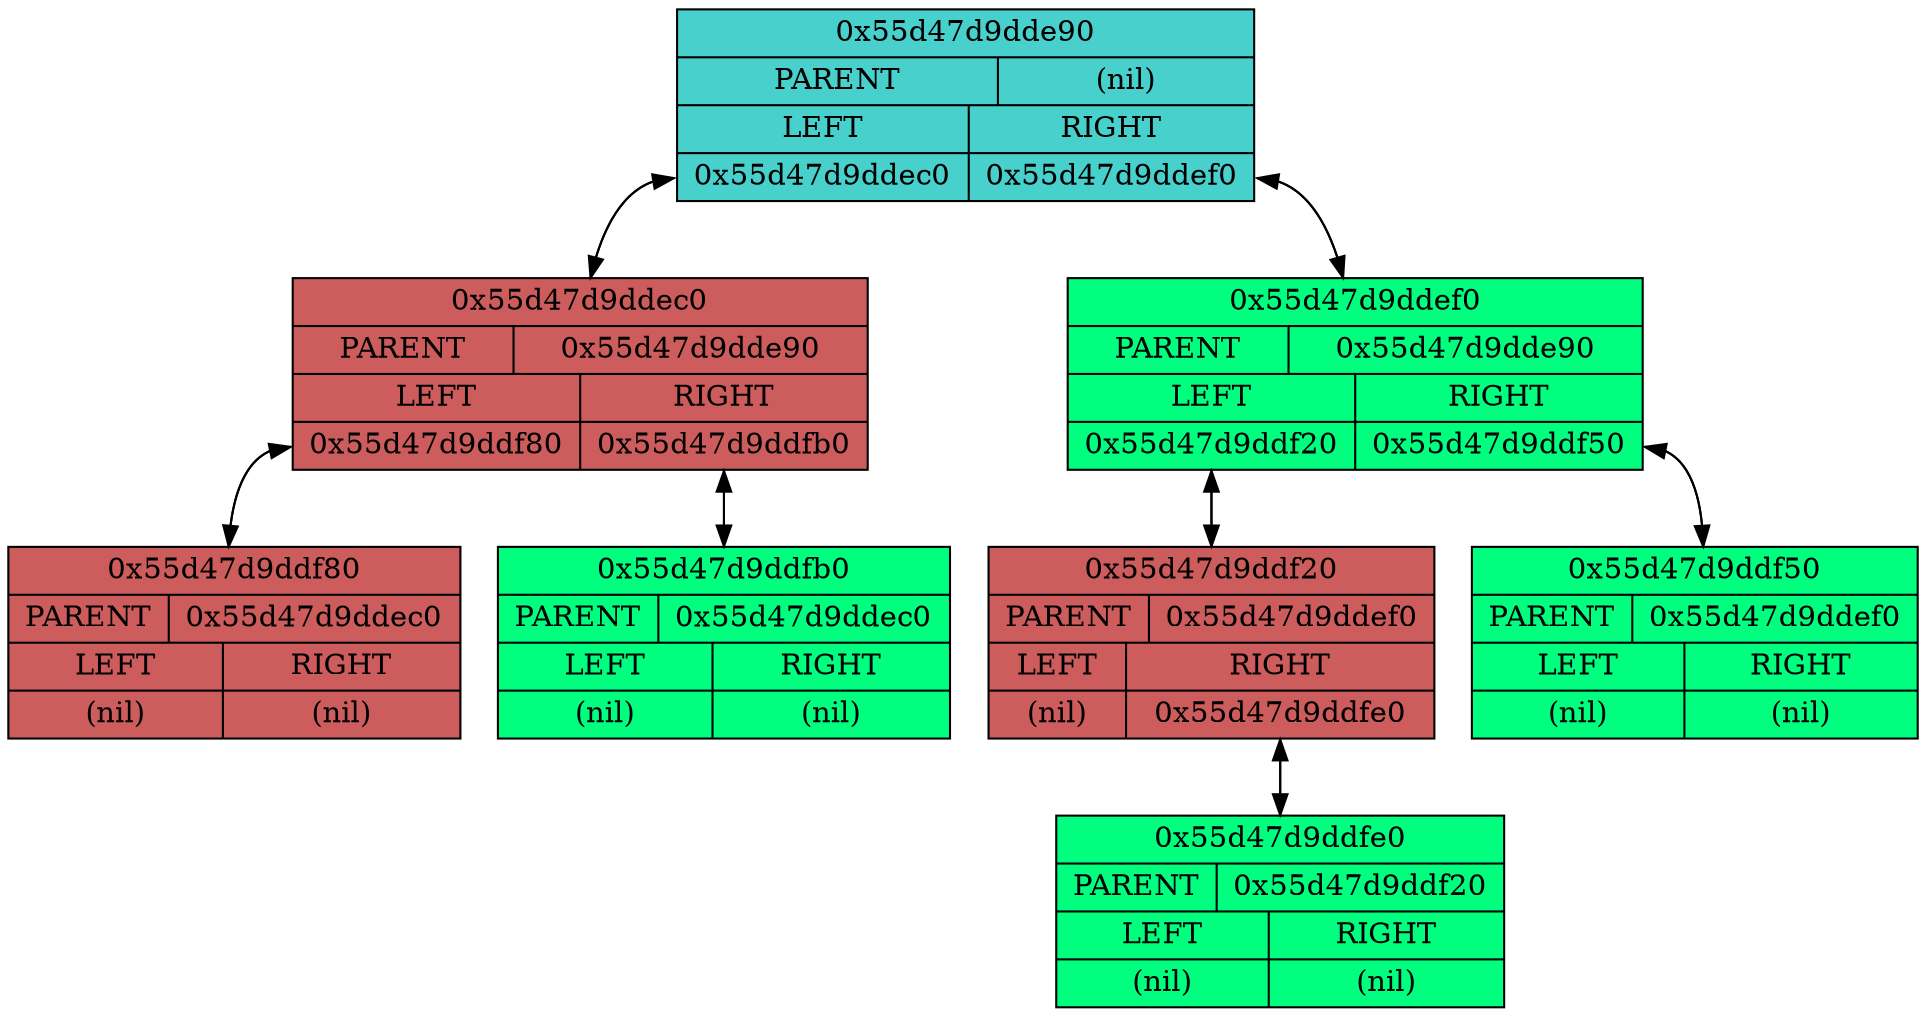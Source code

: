 digraph {
concentrate=true
node0x55d47d9dde90[shape=record, label="{0x55d47d9dde90 | {PARENT|(nil)} | {{LEFT |<left> 0x55d47d9ddec0} | {RIGHT |<right> 0x55d47d9ddef0}}}", style=filled, fillcolor=mediumturquoise];
node0x55d47d9ddec0[shape=record, label="{0x55d47d9ddec0 | {PARENT|0x55d47d9dde90} | {{LEFT |<left> 0x55d47d9ddf80} | {RIGHT |<right> 0x55d47d9ddfb0}}}", style=filled, fillcolor=indianred];
node0x55d47d9ddec0 -> node0x55d47d9dde90:left;
node0x55d47d9dde90:left -> node0x55d47d9ddec0;
node0x55d47d9ddf80[shape=record, label="{0x55d47d9ddf80 | {PARENT|0x55d47d9ddec0} | {{LEFT |<left> (nil)} | {RIGHT |<right> (nil)}}}", style=filled, fillcolor=indianred];
node0x55d47d9ddf80 -> node0x55d47d9ddec0:left;
node0x55d47d9ddec0:left -> node0x55d47d9ddf80;
node0x55d47d9ddfb0[shape=record, label="{0x55d47d9ddfb0 | {PARENT|0x55d47d9ddec0} | {{LEFT |<left> (nil)} | {RIGHT |<right> (nil)}}}", style=filled, fillcolor=springgreen];
node0x55d47d9ddfb0 -> node0x55d47d9ddec0:right;
node0x55d47d9ddec0:right -> node0x55d47d9ddfb0;
node0x55d47d9ddef0[shape=record, label="{0x55d47d9ddef0 | {PARENT|0x55d47d9dde90} | {{LEFT |<left> 0x55d47d9ddf20} | {RIGHT |<right> 0x55d47d9ddf50}}}", style=filled, fillcolor=springgreen];
node0x55d47d9ddef0 -> node0x55d47d9dde90:right;
node0x55d47d9dde90:right -> node0x55d47d9ddef0;
node0x55d47d9ddf20[shape=record, label="{0x55d47d9ddf20 | {PARENT|0x55d47d9ddef0} | {{LEFT |<left> (nil)} | {RIGHT |<right> 0x55d47d9ddfe0}}}", style=filled, fillcolor=indianred];
node0x55d47d9ddf20 -> node0x55d47d9ddef0:left;
node0x55d47d9ddef0:left -> node0x55d47d9ddf20;
node0x55d47d9ddfe0[shape=record, label="{0x55d47d9ddfe0 | {PARENT|0x55d47d9ddf20} | {{LEFT |<left> (nil)} | {RIGHT |<right> (nil)}}}", style=filled, fillcolor=springgreen];
node0x55d47d9ddfe0 -> node0x55d47d9ddf20:right;
node0x55d47d9ddf20:right -> node0x55d47d9ddfe0;
node0x55d47d9ddf50[shape=record, label="{0x55d47d9ddf50 | {PARENT|0x55d47d9ddef0} | {{LEFT |<left> (nil)} | {RIGHT |<right> (nil)}}}", style=filled, fillcolor=springgreen];
node0x55d47d9ddf50 -> node0x55d47d9ddef0:right;
node0x55d47d9ddef0:right -> node0x55d47d9ddf50;
}
